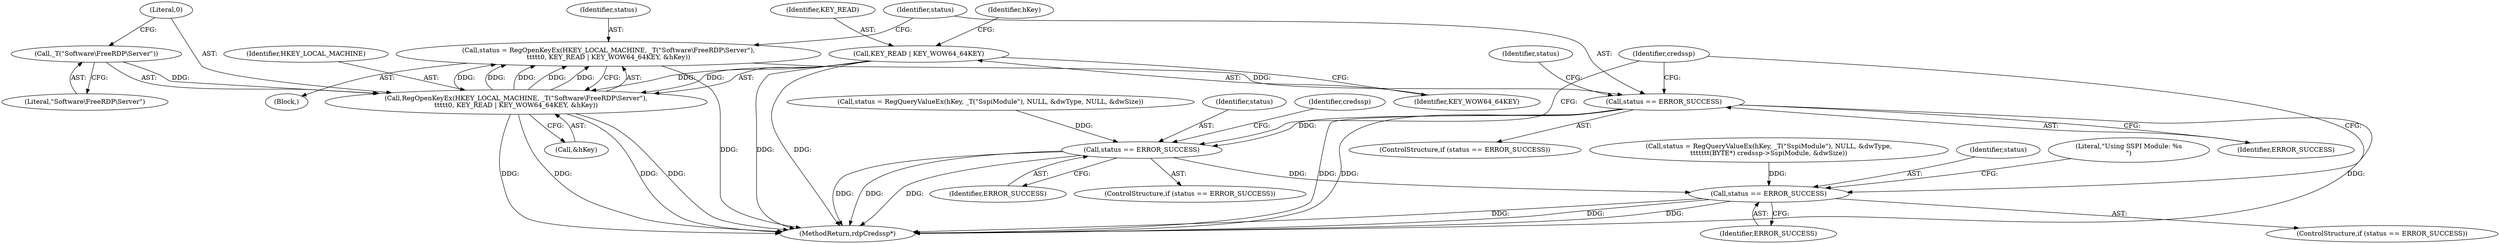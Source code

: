digraph "0_FreeRDP_0773bb9303d24473fe1185d85a424dfe159aff53@API" {
"1000189" [label="(Call,status = RegOpenKeyEx(HKEY_LOCAL_MACHINE, _T(\"Software\\FreeRDP\\Server\"),\n\t\t\t\t\t0, KEY_READ | KEY_WOW64_64KEY, &hKey))"];
"1000191" [label="(Call,RegOpenKeyEx(HKEY_LOCAL_MACHINE, _T(\"Software\\FreeRDP\\Server\"),\n\t\t\t\t\t0, KEY_READ | KEY_WOW64_64KEY, &hKey))"];
"1000193" [label="(Call,_T(\"Software\\FreeRDP\\Server\"))"];
"1000196" [label="(Call,KEY_READ | KEY_WOW64_64KEY)"];
"1000202" [label="(Call,status == ERROR_SUCCESS)"];
"1000219" [label="(Call,status == ERROR_SUCCESS)"];
"1000251" [label="(Call,status == ERROR_SUCCESS)"];
"1000251" [label="(Call,status == ERROR_SUCCESS)"];
"1000218" [label="(ControlStructure,if (status == ERROR_SUCCESS))"];
"1000203" [label="(Identifier,status)"];
"1000190" [label="(Identifier,status)"];
"1000265" [label="(MethodReturn,rdpCredssp*)"];
"1000192" [label="(Identifier,HKEY_LOCAL_MACHINE)"];
"1000189" [label="(Call,status = RegOpenKeyEx(HKEY_LOCAL_MACHINE, _T(\"Software\\FreeRDP\\Server\"),\n\t\t\t\t\t0, KEY_READ | KEY_WOW64_64KEY, &hKey))"];
"1000193" [label="(Call,_T(\"Software\\FreeRDP\\Server\"))"];
"1000202" [label="(Call,status == ERROR_SUCCESS)"];
"1000188" [label="(Block,)"];
"1000220" [label="(Identifier,status)"];
"1000204" [label="(Identifier,ERROR_SUCCESS)"];
"1000201" [label="(ControlStructure,if (status == ERROR_SUCCESS))"];
"1000257" [label="(Literal,\"Using SSPI Module: %s\n\")"];
"1000197" [label="(Identifier,KEY_READ)"];
"1000196" [label="(Call,KEY_READ | KEY_WOW64_64KEY)"];
"1000250" [label="(ControlStructure,if (status == ERROR_SUCCESS))"];
"1000199" [label="(Call,&hKey)"];
"1000225" [label="(Identifier,credssp)"];
"1000253" [label="(Identifier,ERROR_SUCCESS)"];
"1000221" [label="(Identifier,ERROR_SUCCESS)"];
"1000191" [label="(Call,RegOpenKeyEx(HKEY_LOCAL_MACHINE, _T(\"Software\\FreeRDP\\Server\"),\n\t\t\t\t\t0, KEY_READ | KEY_WOW64_64KEY, &hKey))"];
"1000219" [label="(Call,status == ERROR_SUCCESS)"];
"1000200" [label="(Identifier,hKey)"];
"1000234" [label="(Call,status = RegQueryValueEx(hKey, _T(\"SspiModule\"), NULL, &dwType,\n\t\t\t\t\t\t\t(BYTE*) credssp->SspiModule, &dwSize))"];
"1000207" [label="(Identifier,status)"];
"1000195" [label="(Literal,0)"];
"1000206" [label="(Call,status = RegQueryValueEx(hKey, _T(\"SspiModule\"), NULL, &dwType, NULL, &dwSize))"];
"1000264" [label="(Identifier,credssp)"];
"1000194" [label="(Literal,\"Software\\FreeRDP\\Server\")"];
"1000198" [label="(Identifier,KEY_WOW64_64KEY)"];
"1000252" [label="(Identifier,status)"];
"1000189" -> "1000188"  [label="AST: "];
"1000189" -> "1000191"  [label="CFG: "];
"1000190" -> "1000189"  [label="AST: "];
"1000191" -> "1000189"  [label="AST: "];
"1000203" -> "1000189"  [label="CFG: "];
"1000189" -> "1000265"  [label="DDG: "];
"1000191" -> "1000189"  [label="DDG: "];
"1000191" -> "1000189"  [label="DDG: "];
"1000191" -> "1000189"  [label="DDG: "];
"1000191" -> "1000189"  [label="DDG: "];
"1000191" -> "1000189"  [label="DDG: "];
"1000189" -> "1000202"  [label="DDG: "];
"1000191" -> "1000199"  [label="CFG: "];
"1000192" -> "1000191"  [label="AST: "];
"1000193" -> "1000191"  [label="AST: "];
"1000195" -> "1000191"  [label="AST: "];
"1000196" -> "1000191"  [label="AST: "];
"1000199" -> "1000191"  [label="AST: "];
"1000191" -> "1000265"  [label="DDG: "];
"1000191" -> "1000265"  [label="DDG: "];
"1000191" -> "1000265"  [label="DDG: "];
"1000191" -> "1000265"  [label="DDG: "];
"1000193" -> "1000191"  [label="DDG: "];
"1000196" -> "1000191"  [label="DDG: "];
"1000196" -> "1000191"  [label="DDG: "];
"1000193" -> "1000194"  [label="CFG: "];
"1000194" -> "1000193"  [label="AST: "];
"1000195" -> "1000193"  [label="CFG: "];
"1000196" -> "1000198"  [label="CFG: "];
"1000197" -> "1000196"  [label="AST: "];
"1000198" -> "1000196"  [label="AST: "];
"1000200" -> "1000196"  [label="CFG: "];
"1000196" -> "1000265"  [label="DDG: "];
"1000196" -> "1000265"  [label="DDG: "];
"1000202" -> "1000201"  [label="AST: "];
"1000202" -> "1000204"  [label="CFG: "];
"1000203" -> "1000202"  [label="AST: "];
"1000204" -> "1000202"  [label="AST: "];
"1000207" -> "1000202"  [label="CFG: "];
"1000264" -> "1000202"  [label="CFG: "];
"1000202" -> "1000265"  [label="DDG: "];
"1000202" -> "1000265"  [label="DDG: "];
"1000202" -> "1000265"  [label="DDG: "];
"1000202" -> "1000219"  [label="DDG: "];
"1000219" -> "1000218"  [label="AST: "];
"1000219" -> "1000221"  [label="CFG: "];
"1000220" -> "1000219"  [label="AST: "];
"1000221" -> "1000219"  [label="AST: "];
"1000225" -> "1000219"  [label="CFG: "];
"1000264" -> "1000219"  [label="CFG: "];
"1000219" -> "1000265"  [label="DDG: "];
"1000219" -> "1000265"  [label="DDG: "];
"1000219" -> "1000265"  [label="DDG: "];
"1000206" -> "1000219"  [label="DDG: "];
"1000219" -> "1000251"  [label="DDG: "];
"1000251" -> "1000250"  [label="AST: "];
"1000251" -> "1000253"  [label="CFG: "];
"1000252" -> "1000251"  [label="AST: "];
"1000253" -> "1000251"  [label="AST: "];
"1000257" -> "1000251"  [label="CFG: "];
"1000264" -> "1000251"  [label="CFG: "];
"1000251" -> "1000265"  [label="DDG: "];
"1000251" -> "1000265"  [label="DDG: "];
"1000251" -> "1000265"  [label="DDG: "];
"1000234" -> "1000251"  [label="DDG: "];
}
